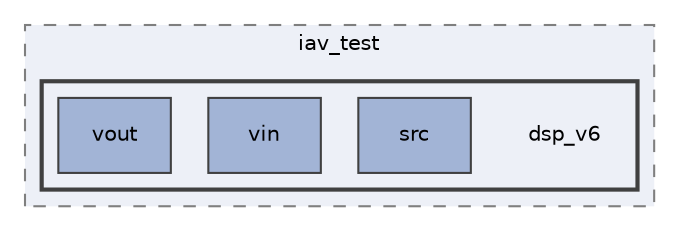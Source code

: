 digraph "unit_test/private/iav_test/dsp_v6"
{
 // INTERACTIVE_SVG=YES
 // LATEX_PDF_SIZE
  bgcolor="transparent";
  edge [fontname="Helvetica",fontsize="10",labelfontname="Helvetica",labelfontsize="10"];
  node [fontname="Helvetica",fontsize="10",shape=record];
  compound=true
  subgraph clusterdir_83e933e05a922df69346058247ce1e1b {
    graph [ bgcolor="#edf0f7", pencolor="grey50", style="filled,dashed,", label="iav_test", fontname="Helvetica", fontsize="10", URL="dir_83e933e05a922df69346058247ce1e1b.html"]
  subgraph clusterdir_94ac541d7d397ccccdf6d05937e43275 {
    graph [ bgcolor="#edf0f7", pencolor="grey25", style="filled,bold,", label="", fontname="Helvetica", fontsize="10", URL="dir_94ac541d7d397ccccdf6d05937e43275.html"]
    dir_94ac541d7d397ccccdf6d05937e43275 [shape=plaintext, label="dsp_v6"];
  dir_f22b345076fdcaf583d35a7e835a59a0 [shape=box, label="src", style="filled,", fillcolor="#a2b4d6", color="grey25", URL="dir_f22b345076fdcaf583d35a7e835a59a0.html"];
  dir_3bf2e501468016b3eff79f2af82956c1 [shape=box, label="vin", style="filled,", fillcolor="#a2b4d6", color="grey25", URL="dir_3bf2e501468016b3eff79f2af82956c1.html"];
  dir_8bb64563cdc9e324b63e020d5947c017 [shape=box, label="vout", style="filled,", fillcolor="#a2b4d6", color="grey25", URL="dir_8bb64563cdc9e324b63e020d5947c017.html"];
  }
  }
}
